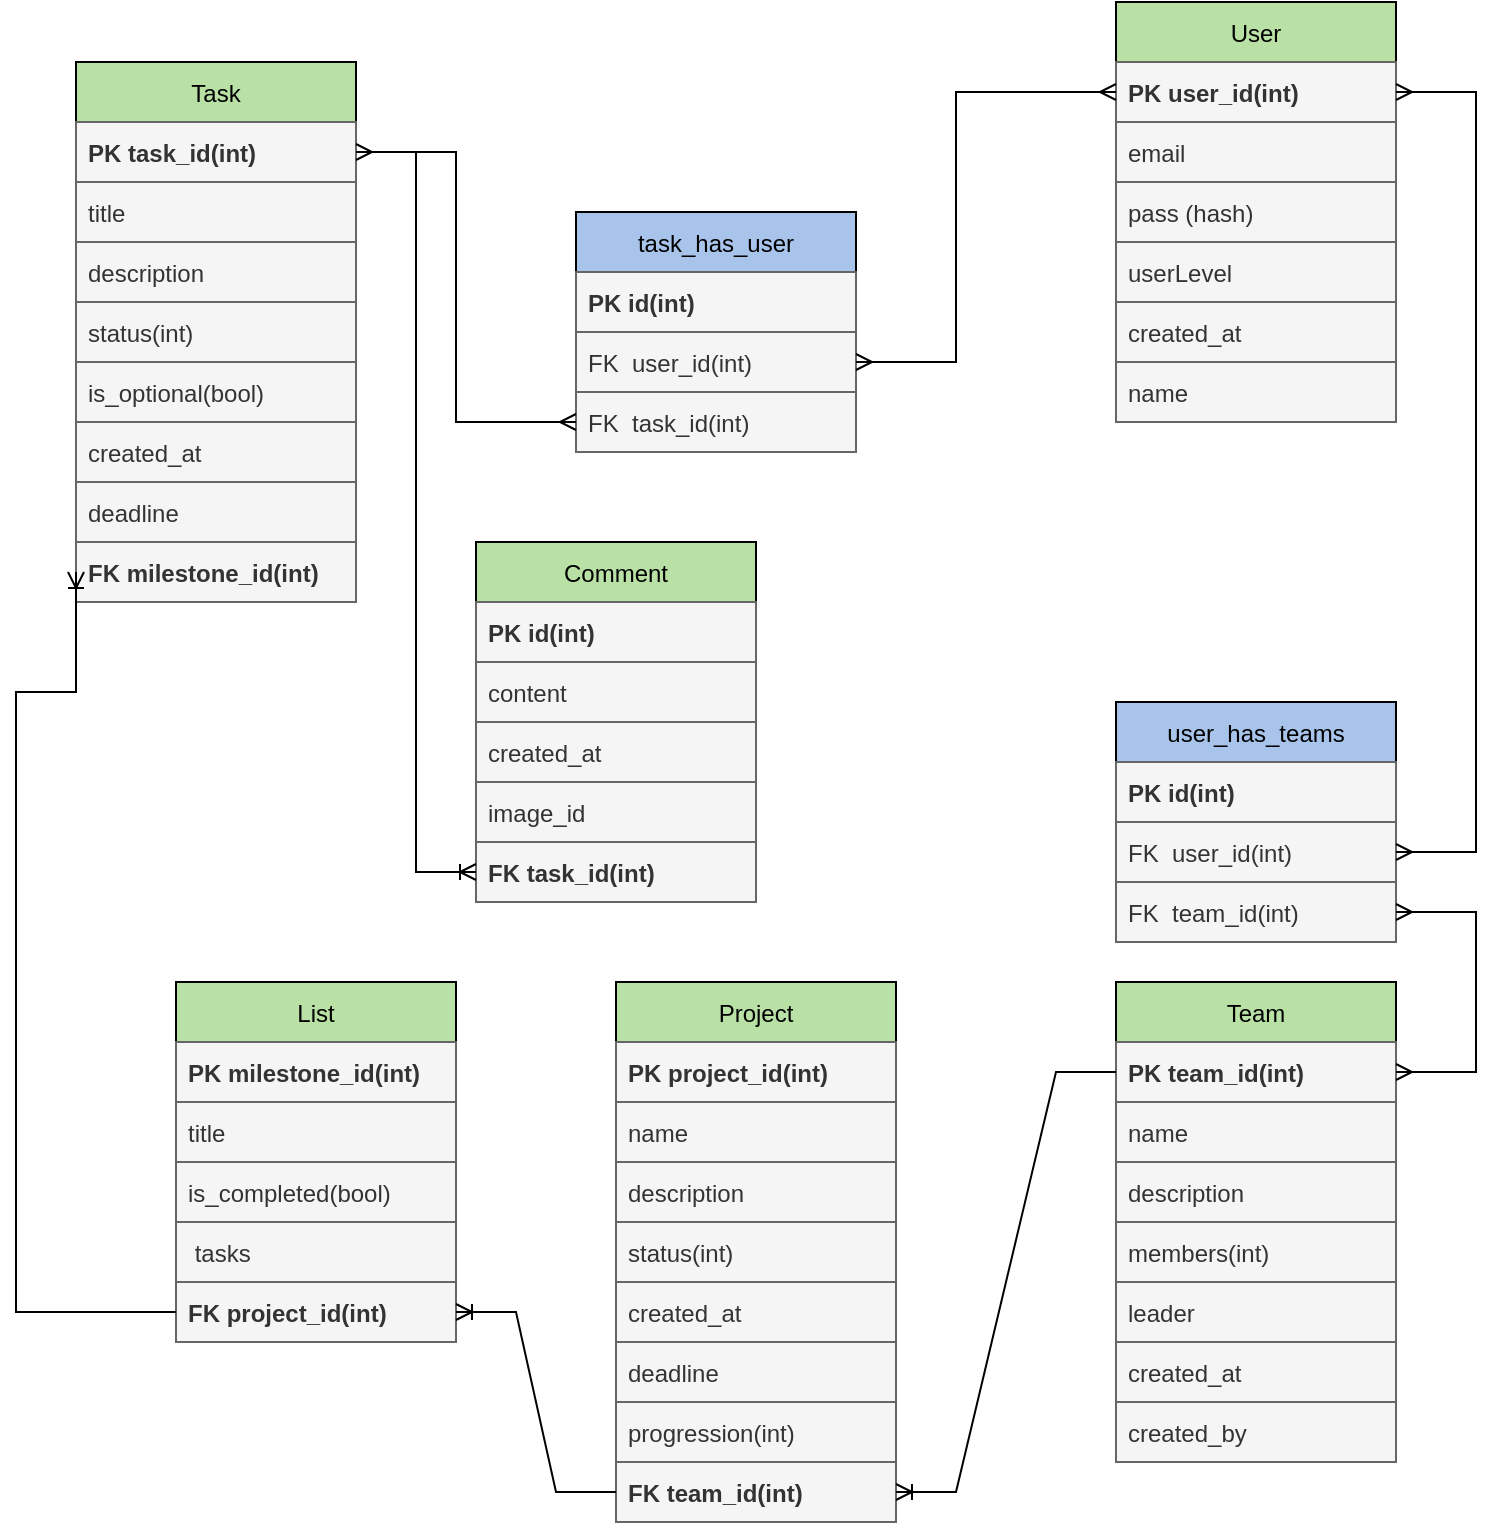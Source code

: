 <mxfile version="15.4.0" type="device"><diagram id="TP8MqX0-DU5KQ9wGmwgo" name="Page-1"><mxGraphModel dx="1525" dy="841" grid="1" gridSize="10" guides="1" tooltips="1" connect="1" arrows="1" fold="1" page="1" pageScale="1" pageWidth="827" pageHeight="1169" math="0" shadow="0"><root><mxCell id="0"/><mxCell id="1" parent="0"/><mxCell id="0Es2D0SmZHWeveMyheuY-18" value="User" style="swimlane;fontStyle=0;childLayout=stackLayout;horizontal=1;startSize=30;horizontalStack=0;resizeParent=1;resizeParentMax=0;resizeLast=0;collapsible=1;marginBottom=0;fillColor=#B9E0A5;" parent="1" vertex="1"><mxGeometry x="-210" y="50" width="140" height="210" as="geometry"/></mxCell><mxCell id="0Es2D0SmZHWeveMyheuY-19" value="PK user_id(int)" style="text;strokeColor=#666666;fillColor=#f5f5f5;align=left;verticalAlign=middle;spacingLeft=4;spacingRight=4;overflow=hidden;points=[[0,0.5],[1,0.5]];portConstraint=eastwest;rotatable=0;fontColor=#333333;fontStyle=1" parent="0Es2D0SmZHWeveMyheuY-18" vertex="1"><mxGeometry y="30" width="140" height="30" as="geometry"/></mxCell><mxCell id="0Es2D0SmZHWeveMyheuY-44" value="email" style="text;strokeColor=#666666;fillColor=#f5f5f5;align=left;verticalAlign=middle;spacingLeft=4;spacingRight=4;overflow=hidden;points=[[0,0.5],[1,0.5]];portConstraint=eastwest;rotatable=0;fontColor=#333333;" parent="0Es2D0SmZHWeveMyheuY-18" vertex="1"><mxGeometry y="60" width="140" height="30" as="geometry"/></mxCell><mxCell id="0Es2D0SmZHWeveMyheuY-46" value="pass (hash)" style="text;strokeColor=#666666;fillColor=#f5f5f5;align=left;verticalAlign=middle;spacingLeft=4;spacingRight=4;overflow=hidden;points=[[0,0.5],[1,0.5]];portConstraint=eastwest;rotatable=0;fontColor=#333333;" parent="0Es2D0SmZHWeveMyheuY-18" vertex="1"><mxGeometry y="90" width="140" height="30" as="geometry"/></mxCell><mxCell id="0Es2D0SmZHWeveMyheuY-45" value="userLevel" style="text;strokeColor=#666666;fillColor=#f5f5f5;align=left;verticalAlign=middle;spacingLeft=4;spacingRight=4;overflow=hidden;points=[[0,0.5],[1,0.5]];portConstraint=eastwest;rotatable=0;fontColor=#333333;" parent="0Es2D0SmZHWeveMyheuY-18" vertex="1"><mxGeometry y="120" width="140" height="30" as="geometry"/></mxCell><mxCell id="0Es2D0SmZHWeveMyheuY-49" value="created_at" style="text;strokeColor=#666666;fillColor=#f5f5f5;align=left;verticalAlign=middle;spacingLeft=4;spacingRight=4;overflow=hidden;points=[[0,0.5],[1,0.5]];portConstraint=eastwest;rotatable=0;fontColor=#333333;" parent="0Es2D0SmZHWeveMyheuY-18" vertex="1"><mxGeometry y="150" width="140" height="30" as="geometry"/></mxCell><mxCell id="0Es2D0SmZHWeveMyheuY-20" value="name" style="text;strokeColor=#666666;fillColor=#f5f5f5;align=left;verticalAlign=middle;spacingLeft=4;spacingRight=4;overflow=hidden;points=[[0,0.5],[1,0.5]];portConstraint=eastwest;rotatable=0;fontColor=#333333;" parent="0Es2D0SmZHWeveMyheuY-18" vertex="1"><mxGeometry y="180" width="140" height="30" as="geometry"/></mxCell><mxCell id="0Es2D0SmZHWeveMyheuY-22" value="Team" style="swimlane;fontStyle=0;childLayout=stackLayout;horizontal=1;startSize=30;horizontalStack=0;resizeParent=1;resizeParentMax=0;resizeLast=0;collapsible=1;marginBottom=0;fillColor=#B9E0A5;" parent="1" vertex="1"><mxGeometry x="-210" y="540" width="140" height="240" as="geometry"/></mxCell><mxCell id="0Es2D0SmZHWeveMyheuY-23" value="PK team_id(int)" style="text;strokeColor=#666666;fillColor=#f5f5f5;align=left;verticalAlign=middle;spacingLeft=4;spacingRight=4;overflow=hidden;points=[[0,0.5],[1,0.5]];portConstraint=eastwest;rotatable=0;fontColor=#333333;fontStyle=1" parent="0Es2D0SmZHWeveMyheuY-22" vertex="1"><mxGeometry y="30" width="140" height="30" as="geometry"/></mxCell><mxCell id="0Es2D0SmZHWeveMyheuY-48" value="name" style="text;strokeColor=#666666;fillColor=#f5f5f5;align=left;verticalAlign=middle;spacingLeft=4;spacingRight=4;overflow=hidden;points=[[0,0.5],[1,0.5]];portConstraint=eastwest;rotatable=0;fontColor=#333333;" parent="0Es2D0SmZHWeveMyheuY-22" vertex="1"><mxGeometry y="60" width="140" height="30" as="geometry"/></mxCell><mxCell id="0Es2D0SmZHWeveMyheuY-24" value="description" style="text;strokeColor=#666666;fillColor=#f5f5f5;align=left;verticalAlign=middle;spacingLeft=4;spacingRight=4;overflow=hidden;points=[[0,0.5],[1,0.5]];portConstraint=eastwest;rotatable=0;fontColor=#333333;" parent="0Es2D0SmZHWeveMyheuY-22" vertex="1"><mxGeometry y="90" width="140" height="30" as="geometry"/></mxCell><mxCell id="0Es2D0SmZHWeveMyheuY-51" value="members(int)" style="text;strokeColor=#666666;fillColor=#f5f5f5;align=left;verticalAlign=middle;spacingLeft=4;spacingRight=4;overflow=hidden;points=[[0,0.5],[1,0.5]];portConstraint=eastwest;rotatable=0;fontColor=#333333;" parent="0Es2D0SmZHWeveMyheuY-22" vertex="1"><mxGeometry y="120" width="140" height="30" as="geometry"/></mxCell><mxCell id="0Es2D0SmZHWeveMyheuY-55" value="leader" style="text;strokeColor=#666666;fillColor=#f5f5f5;align=left;verticalAlign=middle;spacingLeft=4;spacingRight=4;overflow=hidden;points=[[0,0.5],[1,0.5]];portConstraint=eastwest;rotatable=0;fontColor=#333333;" parent="0Es2D0SmZHWeveMyheuY-22" vertex="1"><mxGeometry y="150" width="140" height="30" as="geometry"/></mxCell><mxCell id="0Es2D0SmZHWeveMyheuY-47" value="created_at" style="text;strokeColor=#666666;fillColor=#f5f5f5;align=left;verticalAlign=middle;spacingLeft=4;spacingRight=4;overflow=hidden;points=[[0,0.5],[1,0.5]];portConstraint=eastwest;rotatable=0;fontColor=#333333;" parent="0Es2D0SmZHWeveMyheuY-22" vertex="1"><mxGeometry y="180" width="140" height="30" as="geometry"/></mxCell><mxCell id="0Es2D0SmZHWeveMyheuY-52" value="created_by" style="text;strokeColor=#666666;fillColor=#f5f5f5;align=left;verticalAlign=middle;spacingLeft=4;spacingRight=4;overflow=hidden;points=[[0,0.5],[1,0.5]];portConstraint=eastwest;rotatable=0;fontColor=#333333;" parent="0Es2D0SmZHWeveMyheuY-22" vertex="1"><mxGeometry y="210" width="140" height="30" as="geometry"/></mxCell><mxCell id="0Es2D0SmZHWeveMyheuY-26" value="Task" style="swimlane;fontStyle=0;childLayout=stackLayout;horizontal=1;startSize=30;horizontalStack=0;resizeParent=1;resizeParentMax=0;resizeLast=0;collapsible=1;marginBottom=0;fillColor=#B9E0A5;" parent="1" vertex="1"><mxGeometry x="-730" y="80" width="140" height="270" as="geometry"/></mxCell><mxCell id="0Es2D0SmZHWeveMyheuY-27" value="PK task_id(int)" style="text;strokeColor=#666666;fillColor=#f5f5f5;align=left;verticalAlign=middle;spacingLeft=4;spacingRight=4;overflow=hidden;points=[[0,0.5],[1,0.5]];portConstraint=eastwest;rotatable=0;fontColor=#333333;fontStyle=1" parent="0Es2D0SmZHWeveMyheuY-26" vertex="1"><mxGeometry y="30" width="140" height="30" as="geometry"/></mxCell><mxCell id="0Es2D0SmZHWeveMyheuY-28" value="title" style="text;strokeColor=#666666;fillColor=#f5f5f5;align=left;verticalAlign=middle;spacingLeft=4;spacingRight=4;overflow=hidden;points=[[0,0.5],[1,0.5]];portConstraint=eastwest;rotatable=0;fontColor=#333333;" parent="0Es2D0SmZHWeveMyheuY-26" vertex="1"><mxGeometry y="60" width="140" height="30" as="geometry"/></mxCell><mxCell id="0Es2D0SmZHWeveMyheuY-29" value="description" style="text;strokeColor=#666666;fillColor=#f5f5f5;align=left;verticalAlign=middle;spacingLeft=4;spacingRight=4;overflow=hidden;points=[[0,0.5],[1,0.5]];portConstraint=eastwest;rotatable=0;fontColor=#333333;" parent="0Es2D0SmZHWeveMyheuY-26" vertex="1"><mxGeometry y="90" width="140" height="30" as="geometry"/></mxCell><mxCell id="0Es2D0SmZHWeveMyheuY-73" value="status(int)" style="text;strokeColor=#666666;fillColor=#f5f5f5;align=left;verticalAlign=middle;spacingLeft=4;spacingRight=4;overflow=hidden;points=[[0,0.5],[1,0.5]];portConstraint=eastwest;rotatable=0;fontColor=#333333;" parent="0Es2D0SmZHWeveMyheuY-26" vertex="1"><mxGeometry y="120" width="140" height="30" as="geometry"/></mxCell><mxCell id="0Es2D0SmZHWeveMyheuY-79" value="is_optional(bool)" style="text;strokeColor=#666666;fillColor=#f5f5f5;align=left;verticalAlign=middle;spacingLeft=4;spacingRight=4;overflow=hidden;points=[[0,0.5],[1,0.5]];portConstraint=eastwest;rotatable=0;fontColor=#333333;" parent="0Es2D0SmZHWeveMyheuY-26" vertex="1"><mxGeometry y="150" width="140" height="30" as="geometry"/></mxCell><mxCell id="0Es2D0SmZHWeveMyheuY-75" value="created_at" style="text;strokeColor=#666666;fillColor=#f5f5f5;align=left;verticalAlign=middle;spacingLeft=4;spacingRight=4;overflow=hidden;points=[[0,0.5],[1,0.5]];portConstraint=eastwest;rotatable=0;fontColor=#333333;" parent="0Es2D0SmZHWeveMyheuY-26" vertex="1"><mxGeometry y="180" width="140" height="30" as="geometry"/></mxCell><mxCell id="0Es2D0SmZHWeveMyheuY-78" value="deadline" style="text;strokeColor=#666666;fillColor=#f5f5f5;align=left;verticalAlign=middle;spacingLeft=4;spacingRight=4;overflow=hidden;points=[[0,0.5],[1,0.5]];portConstraint=eastwest;rotatable=0;fontColor=#333333;" parent="0Es2D0SmZHWeveMyheuY-26" vertex="1"><mxGeometry y="210" width="140" height="30" as="geometry"/></mxCell><mxCell id="0Es2D0SmZHWeveMyheuY-108" value="FK milestone_id(int)" style="text;strokeColor=#666666;fillColor=#f5f5f5;align=left;verticalAlign=middle;spacingLeft=4;spacingRight=4;overflow=hidden;points=[[0,0.5],[1,0.5]];portConstraint=eastwest;rotatable=0;fontColor=#333333;fontStyle=1" parent="0Es2D0SmZHWeveMyheuY-26" vertex="1"><mxGeometry y="240" width="140" height="30" as="geometry"/></mxCell><mxCell id="0Es2D0SmZHWeveMyheuY-30" value="List" style="swimlane;fontStyle=0;childLayout=stackLayout;horizontal=1;startSize=30;horizontalStack=0;resizeParent=1;resizeParentMax=0;resizeLast=0;collapsible=1;marginBottom=0;fillColor=#B9E0A5;" parent="1" vertex="1"><mxGeometry x="-680" y="540" width="140" height="180" as="geometry"/></mxCell><mxCell id="0Es2D0SmZHWeveMyheuY-31" value="PK milestone_id(int)" style="text;strokeColor=#666666;fillColor=#f5f5f5;align=left;verticalAlign=middle;spacingLeft=4;spacingRight=4;overflow=hidden;points=[[0,0.5],[1,0.5]];portConstraint=eastwest;rotatable=0;fontColor=#333333;fontStyle=1" parent="0Es2D0SmZHWeveMyheuY-30" vertex="1"><mxGeometry y="30" width="140" height="30" as="geometry"/></mxCell><mxCell id="0Es2D0SmZHWeveMyheuY-33" value="title" style="text;strokeColor=#666666;fillColor=#f5f5f5;align=left;verticalAlign=middle;spacingLeft=4;spacingRight=4;overflow=hidden;points=[[0,0.5],[1,0.5]];portConstraint=eastwest;rotatable=0;fontColor=#333333;" parent="0Es2D0SmZHWeveMyheuY-30" vertex="1"><mxGeometry y="60" width="140" height="30" as="geometry"/></mxCell><mxCell id="0Es2D0SmZHWeveMyheuY-82" value="is_completed(bool)" style="text;strokeColor=#666666;fillColor=#f5f5f5;align=left;verticalAlign=middle;spacingLeft=4;spacingRight=4;overflow=hidden;points=[[0,0.5],[1,0.5]];portConstraint=eastwest;rotatable=0;fontColor=#333333;" parent="0Es2D0SmZHWeveMyheuY-30" vertex="1"><mxGeometry y="90" width="140" height="30" as="geometry"/></mxCell><mxCell id="0Es2D0SmZHWeveMyheuY-32" value=" tasks" style="text;strokeColor=#666666;fillColor=#f5f5f5;align=left;verticalAlign=middle;spacingLeft=4;spacingRight=4;overflow=hidden;points=[[0,0.5],[1,0.5]];portConstraint=eastwest;rotatable=0;fontColor=#333333;" parent="0Es2D0SmZHWeveMyheuY-30" vertex="1"><mxGeometry y="120" width="140" height="30" as="geometry"/></mxCell><mxCell id="0Es2D0SmZHWeveMyheuY-81" value="FK project_id(int)" style="text;strokeColor=#666666;fillColor=#f5f5f5;align=left;verticalAlign=middle;spacingLeft=4;spacingRight=4;overflow=hidden;points=[[0,0.5],[1,0.5]];portConstraint=eastwest;rotatable=0;fontColor=#333333;fontStyle=1" parent="0Es2D0SmZHWeveMyheuY-30" vertex="1"><mxGeometry y="150" width="140" height="30" as="geometry"/></mxCell><mxCell id="0Es2D0SmZHWeveMyheuY-34" value="Project" style="swimlane;fontStyle=0;childLayout=stackLayout;horizontal=1;startSize=30;horizontalStack=0;resizeParent=1;resizeParentMax=0;resizeLast=0;collapsible=1;marginBottom=0;fillColor=#B9E0A5;" parent="1" vertex="1"><mxGeometry x="-460" y="540" width="140" height="270" as="geometry"/></mxCell><mxCell id="0Es2D0SmZHWeveMyheuY-35" value="PK project_id(int)" style="text;strokeColor=#666666;fillColor=#f5f5f5;align=left;verticalAlign=middle;spacingLeft=4;spacingRight=4;overflow=hidden;points=[[0,0.5],[1,0.5]];portConstraint=eastwest;rotatable=0;fontColor=#333333;fontStyle=1" parent="0Es2D0SmZHWeveMyheuY-34" vertex="1"><mxGeometry y="30" width="140" height="30" as="geometry"/></mxCell><mxCell id="0Es2D0SmZHWeveMyheuY-36" value="name" style="text;strokeColor=#666666;fillColor=#f5f5f5;align=left;verticalAlign=middle;spacingLeft=4;spacingRight=4;overflow=hidden;points=[[0,0.5],[1,0.5]];portConstraint=eastwest;rotatable=0;fontColor=#333333;" parent="0Es2D0SmZHWeveMyheuY-34" vertex="1"><mxGeometry y="60" width="140" height="30" as="geometry"/></mxCell><mxCell id="0Es2D0SmZHWeveMyheuY-37" value="description" style="text;strokeColor=#666666;fillColor=#f5f5f5;align=left;verticalAlign=middle;spacingLeft=4;spacingRight=4;overflow=hidden;points=[[0,0.5],[1,0.5]];portConstraint=eastwest;rotatable=0;fontColor=#333333;" parent="0Es2D0SmZHWeveMyheuY-34" vertex="1"><mxGeometry y="90" width="140" height="30" as="geometry"/></mxCell><mxCell id="0Es2D0SmZHWeveMyheuY-64" value="status(int)" style="text;strokeColor=#666666;fillColor=#f5f5f5;align=left;verticalAlign=middle;spacingLeft=4;spacingRight=4;overflow=hidden;points=[[0,0.5],[1,0.5]];portConstraint=eastwest;rotatable=0;fontColor=#333333;" parent="0Es2D0SmZHWeveMyheuY-34" vertex="1"><mxGeometry y="120" width="140" height="30" as="geometry"/></mxCell><mxCell id="0Es2D0SmZHWeveMyheuY-66" value="created_at" style="text;strokeColor=#666666;fillColor=#f5f5f5;align=left;verticalAlign=middle;spacingLeft=4;spacingRight=4;overflow=hidden;points=[[0,0.5],[1,0.5]];portConstraint=eastwest;rotatable=0;fontColor=#333333;" parent="0Es2D0SmZHWeveMyheuY-34" vertex="1"><mxGeometry y="150" width="140" height="30" as="geometry"/></mxCell><mxCell id="0Es2D0SmZHWeveMyheuY-67" value="deadline" style="text;strokeColor=#666666;fillColor=#f5f5f5;align=left;verticalAlign=middle;spacingLeft=4;spacingRight=4;overflow=hidden;points=[[0,0.5],[1,0.5]];portConstraint=eastwest;rotatable=0;fontColor=#333333;" parent="0Es2D0SmZHWeveMyheuY-34" vertex="1"><mxGeometry y="180" width="140" height="30" as="geometry"/></mxCell><mxCell id="0Es2D0SmZHWeveMyheuY-60" value="progression(int)" style="text;strokeColor=#666666;fillColor=#f5f5f5;align=left;verticalAlign=middle;spacingLeft=4;spacingRight=4;overflow=hidden;points=[[0,0.5],[1,0.5]];portConstraint=eastwest;rotatable=0;fontColor=#333333;" parent="0Es2D0SmZHWeveMyheuY-34" vertex="1"><mxGeometry y="210" width="140" height="30" as="geometry"/></mxCell><mxCell id="0Es2D0SmZHWeveMyheuY-96" value="FK team_id(int) " style="text;strokeColor=#666666;fillColor=#f5f5f5;align=left;verticalAlign=middle;spacingLeft=4;spacingRight=4;overflow=hidden;points=[[0,0.5],[1,0.5]];portConstraint=eastwest;rotatable=0;fontColor=#333333;fontStyle=1" parent="0Es2D0SmZHWeveMyheuY-34" vertex="1"><mxGeometry y="240" width="140" height="30" as="geometry"/></mxCell><mxCell id="0Es2D0SmZHWeveMyheuY-38" value="Comment" style="swimlane;fontStyle=0;childLayout=stackLayout;horizontal=1;startSize=30;horizontalStack=0;resizeParent=1;resizeParentMax=0;resizeLast=0;collapsible=1;marginBottom=0;fillColor=#B9E0A5;" parent="1" vertex="1"><mxGeometry x="-530" y="320" width="140" height="180" as="geometry"/></mxCell><mxCell id="0Es2D0SmZHWeveMyheuY-39" value="PK id(int)" style="text;strokeColor=#666666;fillColor=#f5f5f5;align=left;verticalAlign=middle;spacingLeft=4;spacingRight=4;overflow=hidden;points=[[0,0.5],[1,0.5]];portConstraint=eastwest;rotatable=0;fontColor=#333333;fontStyle=1" parent="0Es2D0SmZHWeveMyheuY-38" vertex="1"><mxGeometry y="30" width="140" height="30" as="geometry"/></mxCell><mxCell id="0Es2D0SmZHWeveMyheuY-41" value="content" style="text;strokeColor=#666666;fillColor=#f5f5f5;align=left;verticalAlign=middle;spacingLeft=4;spacingRight=4;overflow=hidden;points=[[0,0.5],[1,0.5]];portConstraint=eastwest;rotatable=0;fontColor=#333333;" parent="0Es2D0SmZHWeveMyheuY-38" vertex="1"><mxGeometry y="60" width="140" height="30" as="geometry"/></mxCell><mxCell id="0Es2D0SmZHWeveMyheuY-69" value="created_at" style="text;strokeColor=#666666;fillColor=#f5f5f5;align=left;verticalAlign=middle;spacingLeft=4;spacingRight=4;overflow=hidden;points=[[0,0.5],[1,0.5]];portConstraint=eastwest;rotatable=0;fontColor=#333333;" parent="0Es2D0SmZHWeveMyheuY-38" vertex="1"><mxGeometry y="90" width="140" height="30" as="geometry"/></mxCell><mxCell id="0Es2D0SmZHWeveMyheuY-71" value="image_id" style="text;strokeColor=#666666;fillColor=#f5f5f5;align=left;verticalAlign=middle;spacingLeft=4;spacingRight=4;overflow=hidden;points=[[0,0.5],[1,0.5]];portConstraint=eastwest;rotatable=0;fontColor=#333333;" parent="0Es2D0SmZHWeveMyheuY-38" vertex="1"><mxGeometry y="120" width="140" height="30" as="geometry"/></mxCell><mxCell id="0Es2D0SmZHWeveMyheuY-110" value="FK task_id(int)" style="text;strokeColor=#666666;fillColor=#f5f5f5;align=left;verticalAlign=middle;spacingLeft=4;spacingRight=4;overflow=hidden;points=[[0,0.5],[1,0.5]];portConstraint=eastwest;rotatable=0;fontColor=#333333;fontStyle=1" parent="0Es2D0SmZHWeveMyheuY-38" vertex="1"><mxGeometry y="150" width="140" height="30" as="geometry"/></mxCell><mxCell id="0Es2D0SmZHWeveMyheuY-83" value="user_has_teams" style="swimlane;fontStyle=0;childLayout=stackLayout;horizontal=1;startSize=30;horizontalStack=0;resizeParent=1;resizeParentMax=0;resizeLast=0;collapsible=1;marginBottom=0;fontColor=#000000;fillColor=#A9C4EB;" parent="1" vertex="1"><mxGeometry x="-210" y="400" width="140" height="120" as="geometry"/></mxCell><mxCell id="0Es2D0SmZHWeveMyheuY-84" value="PK id(int)" style="text;strokeColor=#666666;fillColor=#f5f5f5;align=left;verticalAlign=middle;spacingLeft=4;spacingRight=4;overflow=hidden;points=[[0,0.5],[1,0.5]];portConstraint=eastwest;rotatable=0;fontColor=#333333;fontStyle=1" parent="0Es2D0SmZHWeveMyheuY-83" vertex="1"><mxGeometry y="30" width="140" height="30" as="geometry"/></mxCell><mxCell id="0Es2D0SmZHWeveMyheuY-85" value="FK  user_id(int)" style="text;strokeColor=#666666;fillColor=#f5f5f5;align=left;verticalAlign=middle;spacingLeft=4;spacingRight=4;overflow=hidden;points=[[0,0.5],[1,0.5]];portConstraint=eastwest;rotatable=0;fontColor=#333333;" parent="0Es2D0SmZHWeveMyheuY-83" vertex="1"><mxGeometry y="60" width="140" height="30" as="geometry"/></mxCell><mxCell id="0Es2D0SmZHWeveMyheuY-86" value="FK  team_id(int)" style="text;strokeColor=#666666;fillColor=#f5f5f5;align=left;verticalAlign=middle;spacingLeft=4;spacingRight=4;overflow=hidden;points=[[0,0.5],[1,0.5]];portConstraint=eastwest;rotatable=0;fontColor=#333333;" parent="0Es2D0SmZHWeveMyheuY-83" vertex="1"><mxGeometry y="90" width="140" height="30" as="geometry"/></mxCell><mxCell id="0Es2D0SmZHWeveMyheuY-101" value="" style="edgeStyle=orthogonalEdgeStyle;fontSize=12;html=1;endArrow=ERmany;startArrow=ERmany;rounded=0;fontColor=#000000;entryX=1;entryY=0.5;entryDx=0;entryDy=0;exitX=1;exitY=0.5;exitDx=0;exitDy=0;" parent="1" source="0Es2D0SmZHWeveMyheuY-85" target="0Es2D0SmZHWeveMyheuY-19" edge="1"><mxGeometry width="100" height="100" relative="1" as="geometry"><mxPoint x="-380" y="430" as="sourcePoint"/><mxPoint x="-390" y="260" as="targetPoint"/><Array as="points"><mxPoint x="-30" y="475"/><mxPoint x="-30" y="95"/></Array></mxGeometry></mxCell><mxCell id="0Es2D0SmZHWeveMyheuY-102" value="" style="edgeStyle=orthogonalEdgeStyle;fontSize=12;html=1;endArrow=ERmany;startArrow=ERmany;rounded=0;fontColor=#000000;exitX=1;exitY=0.5;exitDx=0;exitDy=0;" parent="1" source="0Es2D0SmZHWeveMyheuY-86" edge="1"><mxGeometry width="100" height="100" relative="1" as="geometry"><mxPoint x="-200" y="485" as="sourcePoint"/><mxPoint x="-70" y="585" as="targetPoint"/><Array as="points"><mxPoint x="-30" y="505"/><mxPoint x="-30" y="585"/></Array></mxGeometry></mxCell><mxCell id="0Es2D0SmZHWeveMyheuY-103" value="" style="edgeStyle=entityRelationEdgeStyle;fontSize=12;html=1;endArrow=ERoneToMany;rounded=0;fontColor=#000000;exitX=0;exitY=0.5;exitDx=0;exitDy=0;entryX=1;entryY=0.5;entryDx=0;entryDy=0;" parent="1" source="0Es2D0SmZHWeveMyheuY-23" target="0Es2D0SmZHWeveMyheuY-96" edge="1"><mxGeometry width="100" height="100" relative="1" as="geometry"><mxPoint x="-490" y="760" as="sourcePoint"/><mxPoint x="-10" y="900" as="targetPoint"/></mxGeometry></mxCell><mxCell id="0Es2D0SmZHWeveMyheuY-106" value="" style="edgeStyle=entityRelationEdgeStyle;fontSize=12;html=1;endArrow=ERoneToMany;rounded=0;fontColor=#000000;exitX=0;exitY=0.5;exitDx=0;exitDy=0;entryX=1;entryY=0.5;entryDx=0;entryDy=0;" parent="1" source="0Es2D0SmZHWeveMyheuY-96" target="0Es2D0SmZHWeveMyheuY-81" edge="1"><mxGeometry width="100" height="100" relative="1" as="geometry"><mxPoint x="-590" y="640" as="sourcePoint"/><mxPoint x="-530" y="760" as="targetPoint"/></mxGeometry></mxCell><mxCell id="0Es2D0SmZHWeveMyheuY-109" value="" style="edgeStyle=orthogonalEdgeStyle;fontSize=12;html=1;endArrow=ERoneToMany;rounded=0;fontColor=#000000;exitX=0;exitY=0.5;exitDx=0;exitDy=0;entryX=0;entryY=0.5;entryDx=0;entryDy=0;" parent="1" source="0Es2D0SmZHWeveMyheuY-81" target="0Es2D0SmZHWeveMyheuY-108" edge="1"><mxGeometry width="100" height="100" relative="1" as="geometry"><mxPoint x="-640" y="890" as="sourcePoint"/><mxPoint x="-720" y="770" as="targetPoint"/><Array as="points"><mxPoint x="-760" y="705"/><mxPoint x="-760" y="395"/></Array></mxGeometry></mxCell><mxCell id="0Es2D0SmZHWeveMyheuY-111" value="" style="edgeStyle=entityRelationEdgeStyle;fontSize=12;html=1;endArrow=ERoneToMany;rounded=0;fontColor=#000000;exitX=1;exitY=0.5;exitDx=0;exitDy=0;entryX=0;entryY=0.5;entryDx=0;entryDy=0;" parent="1" source="0Es2D0SmZHWeveMyheuY-27" target="0Es2D0SmZHWeveMyheuY-110" edge="1"><mxGeometry width="100" height="100" relative="1" as="geometry"><mxPoint x="-1000" y="790" as="sourcePoint"/><mxPoint x="-1090" y="940" as="targetPoint"/></mxGeometry></mxCell><mxCell id="0Es2D0SmZHWeveMyheuY-112" value="task_has_user" style="swimlane;fontStyle=0;childLayout=stackLayout;horizontal=1;startSize=30;horizontalStack=0;resizeParent=1;resizeParentMax=0;resizeLast=0;collapsible=1;marginBottom=0;fontColor=#000000;fillColor=#A9C4EB;" parent="1" vertex="1"><mxGeometry x="-480" y="155" width="140" height="120" as="geometry"/></mxCell><mxCell id="0Es2D0SmZHWeveMyheuY-113" value="PK id(int)" style="text;strokeColor=#666666;fillColor=#f5f5f5;align=left;verticalAlign=middle;spacingLeft=4;spacingRight=4;overflow=hidden;points=[[0,0.5],[1,0.5]];portConstraint=eastwest;rotatable=0;fontColor=#333333;fontStyle=1" parent="0Es2D0SmZHWeveMyheuY-112" vertex="1"><mxGeometry y="30" width="140" height="30" as="geometry"/></mxCell><mxCell id="0Es2D0SmZHWeveMyheuY-114" value="FK  user_id(int)" style="text;strokeColor=#666666;fillColor=#f5f5f5;align=left;verticalAlign=middle;spacingLeft=4;spacingRight=4;overflow=hidden;points=[[0,0.5],[1,0.5]];portConstraint=eastwest;rotatable=0;fontColor=#333333;" parent="0Es2D0SmZHWeveMyheuY-112" vertex="1"><mxGeometry y="60" width="140" height="30" as="geometry"/></mxCell><mxCell id="0Es2D0SmZHWeveMyheuY-115" value="FK  task_id(int)" style="text;strokeColor=#666666;fillColor=#f5f5f5;align=left;verticalAlign=middle;spacingLeft=4;spacingRight=4;overflow=hidden;points=[[0,0.5],[1,0.5]];portConstraint=eastwest;rotatable=0;fontColor=#333333;" parent="0Es2D0SmZHWeveMyheuY-112" vertex="1"><mxGeometry y="90" width="140" height="30" as="geometry"/></mxCell><mxCell id="0Es2D0SmZHWeveMyheuY-116" value="" style="edgeStyle=orthogonalEdgeStyle;fontSize=12;html=1;endArrow=ERmany;startArrow=ERmany;rounded=0;fontColor=#000000;exitX=1;exitY=0.5;exitDx=0;exitDy=0;entryX=0;entryY=0.5;entryDx=0;entryDy=0;" parent="1" source="0Es2D0SmZHWeveMyheuY-114" target="0Es2D0SmZHWeveMyheuY-19" edge="1"><mxGeometry width="100" height="100" relative="1" as="geometry"><mxPoint x="-340" y="230" as="sourcePoint"/><mxPoint x="-200" y="-130" as="targetPoint"/><Array as="points"><mxPoint x="-290" y="230"/><mxPoint x="-290" y="95"/></Array></mxGeometry></mxCell><mxCell id="0Es2D0SmZHWeveMyheuY-117" value="" style="edgeStyle=orthogonalEdgeStyle;fontSize=12;html=1;endArrow=ERmany;startArrow=ERmany;rounded=0;fontColor=#000000;exitX=1;exitY=0.5;exitDx=0;exitDy=0;entryX=0;entryY=0.5;entryDx=0;entryDy=0;" parent="1" source="0Es2D0SmZHWeveMyheuY-27" target="0Es2D0SmZHWeveMyheuY-115" edge="1"><mxGeometry width="100" height="100" relative="1" as="geometry"><mxPoint x="-440" y="110" as="sourcePoint"/><mxPoint x="-500" y="245" as="targetPoint"/><Array as="points"><mxPoint x="-540" y="125"/><mxPoint x="-540" y="260"/></Array></mxGeometry></mxCell></root></mxGraphModel></diagram></mxfile>